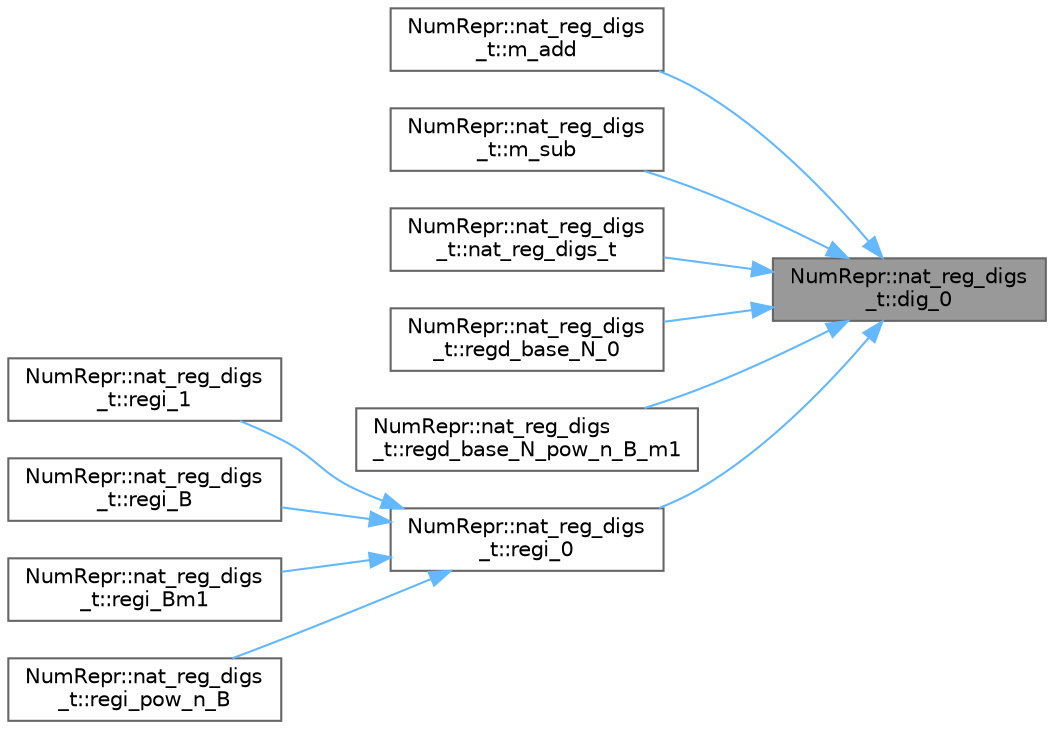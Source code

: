 digraph "NumRepr::nat_reg_digs_t::dig_0"
{
 // INTERACTIVE_SVG=YES
 // LATEX_PDF_SIZE
  bgcolor="transparent";
  edge [fontname=Helvetica,fontsize=10,labelfontname=Helvetica,labelfontsize=10];
  node [fontname=Helvetica,fontsize=10,shape=box,height=0.2,width=0.4];
  rankdir="RL";
  Node1 [label="NumRepr::nat_reg_digs\l_t::dig_0",height=0.2,width=0.4,color="gray40", fillcolor="grey60", style="filled", fontcolor="black",tooltip=" "];
  Node1 -> Node2 [dir="back",color="steelblue1",style="solid"];
  Node2 [label="NumRepr::nat_reg_digs\l_t::m_add",height=0.2,width=0.4,color="grey40", fillcolor="white", style="filled",URL="$struct_num_repr_1_1nat__reg__digs__t.html#af990d1acc2982f27df4ce9d72c3f327d",tooltip="END : OPERATORS | & |= &=."];
  Node1 -> Node3 [dir="back",color="steelblue1",style="solid"];
  Node3 [label="NumRepr::nat_reg_digs\l_t::m_sub",height=0.2,width=0.4,color="grey40", fillcolor="white", style="filled",URL="$struct_num_repr_1_1nat__reg__digs__t.html#a65523219739c53202de6718061c2867d",tooltip="OPERATOR BASE_T -= DIG_T CON NOMBRE M_SUB."];
  Node1 -> Node4 [dir="back",color="steelblue1",style="solid"];
  Node4 [label="NumRepr::nat_reg_digs\l_t::nat_reg_digs_t",height=0.2,width=0.4,color="grey40", fillcolor="white", style="filled",URL="$struct_num_repr_1_1nat__reg__digs__t.html#a48e13b837d97d5b20e16d06fdb896453",tooltip="CONSTRUCTOR POR DEFECTO."];
  Node1 -> Node5 [dir="back",color="steelblue1",style="solid"];
  Node5 [label="NumRepr::nat_reg_digs\l_t::regd_base_N_0",height=0.2,width=0.4,color="grey40", fillcolor="white", style="filled",URL="$struct_num_repr_1_1nat__reg__digs__t.html#a0e0ce3574da31820f62617ff44a48ba7",tooltip=" "];
  Node1 -> Node6 [dir="back",color="steelblue1",style="solid"];
  Node6 [label="NumRepr::nat_reg_digs\l_t::regd_base_N_pow_n_B_m1",height=0.2,width=0.4,color="grey40", fillcolor="white", style="filled",URL="$struct_num_repr_1_1nat__reg__digs__t.html#aced30ba689f6251588687cbc4891b055",tooltip=" "];
  Node1 -> Node7 [dir="back",color="steelblue1",style="solid"];
  Node7 [label="NumRepr::nat_reg_digs\l_t::regi_0",height=0.2,width=0.4,color="grey40", fillcolor="white", style="filled",URL="$struct_num_repr_1_1nat__reg__digs__t.html#acf4ea2de98d127c1bfc0ffef53fc2843",tooltip="ARRAYS DE ENTEROS (CONSTANTES EN TIEMPO DE COMPILACION INMEDIATAS)"];
  Node7 -> Node8 [dir="back",color="steelblue1",style="solid"];
  Node8 [label="NumRepr::nat_reg_digs\l_t::regi_1",height=0.2,width=0.4,color="grey40", fillcolor="white", style="filled",URL="$struct_num_repr_1_1nat__reg__digs__t.html#a11a8669870d26e8e0e4d0d2af3c814d8",tooltip=" "];
  Node7 -> Node9 [dir="back",color="steelblue1",style="solid"];
  Node9 [label="NumRepr::nat_reg_digs\l_t::regi_B",height=0.2,width=0.4,color="grey40", fillcolor="white", style="filled",URL="$struct_num_repr_1_1nat__reg__digs__t.html#a197912d151a7d43a251ec8c019701678",tooltip=" "];
  Node7 -> Node10 [dir="back",color="steelblue1",style="solid"];
  Node10 [label="NumRepr::nat_reg_digs\l_t::regi_Bm1",height=0.2,width=0.4,color="grey40", fillcolor="white", style="filled",URL="$struct_num_repr_1_1nat__reg__digs__t.html#a9fb67b33d8f8d153fce5b8bcc575f283",tooltip=" "];
  Node7 -> Node11 [dir="back",color="steelblue1",style="solid"];
  Node11 [label="NumRepr::nat_reg_digs\l_t::regi_pow_n_B",height=0.2,width=0.4,color="grey40", fillcolor="white", style="filled",URL="$struct_num_repr_1_1nat__reg__digs__t.html#a72cde29ddb63c9bc1d77bd7ba9954e78",tooltip=" "];
}
